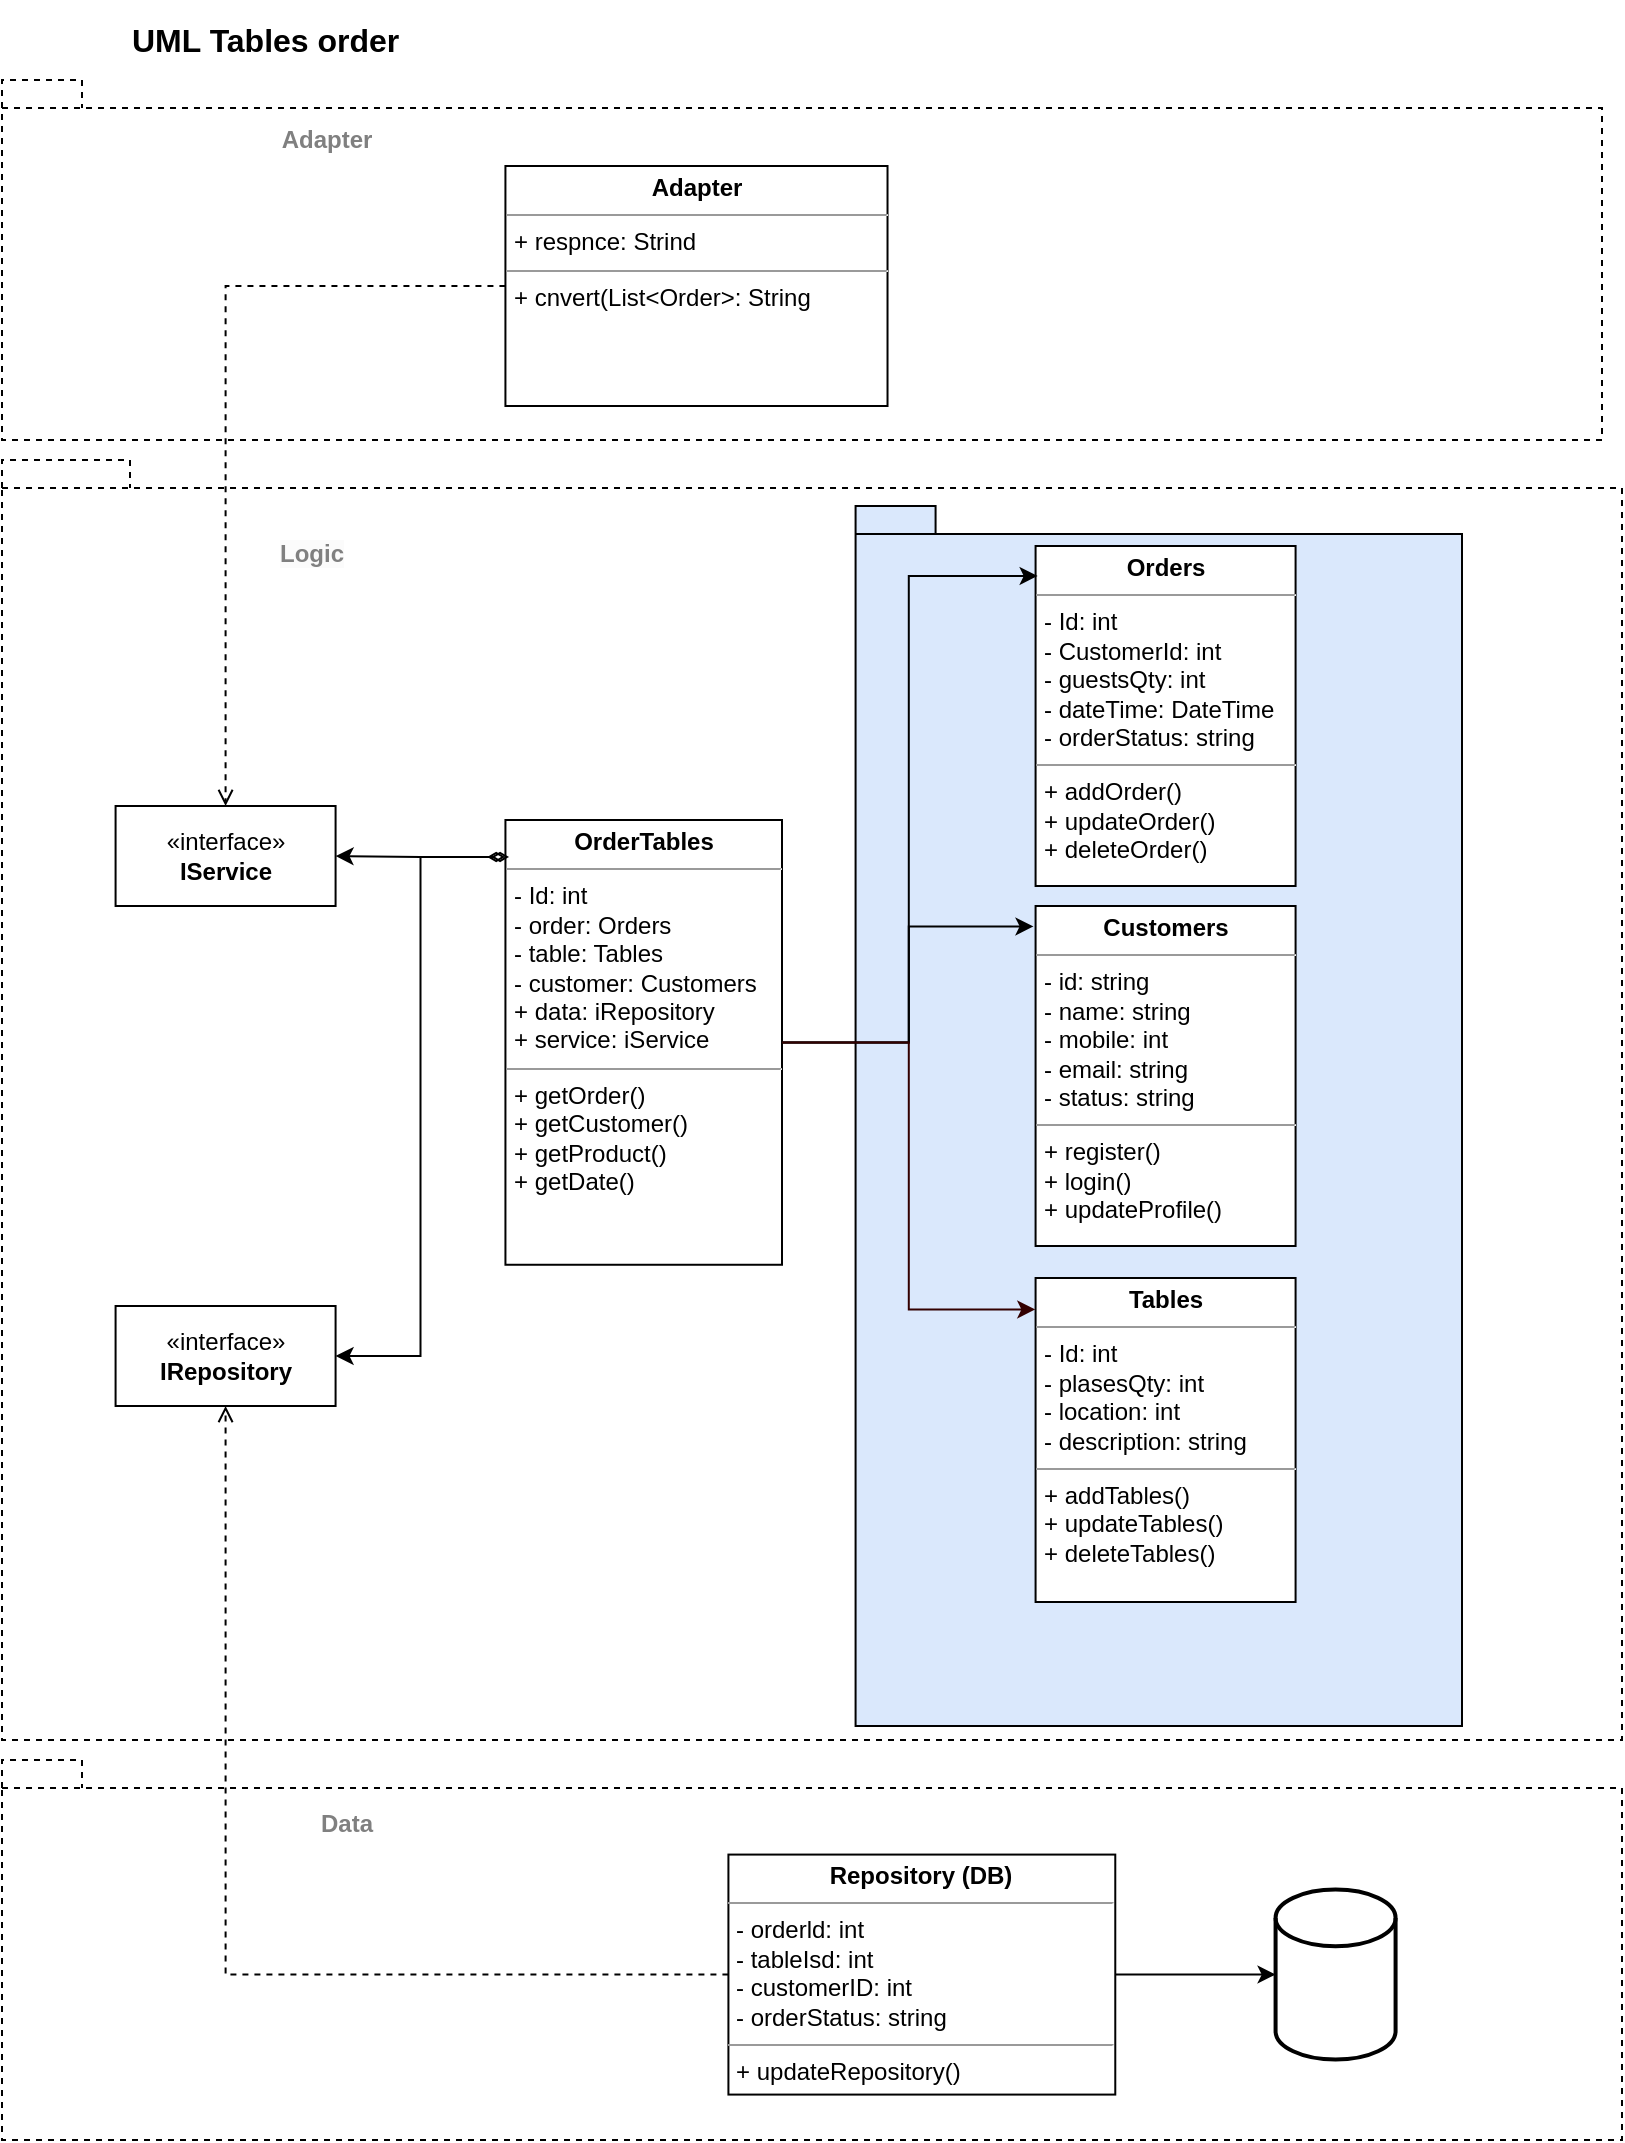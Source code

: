 <mxfile version="22.1.2" type="device" pages="2">
  <diagram name="Page-1" id="c4acf3e9-155e-7222-9cf6-157b1a14988f">
    <mxGraphModel dx="1020" dy="933" grid="1" gridSize="10" guides="1" tooltips="1" connect="1" arrows="1" fold="1" page="1" pageScale="1" pageWidth="850" pageHeight="1100" background="none" math="0" shadow="0">
      <root>
        <mxCell id="0" />
        <mxCell id="1" parent="0" />
        <mxCell id="9NU47ijZD71riAHerRqN-45" value="&lt;div style=&quot;&quot;&gt;&lt;br&gt;&lt;/div&gt;" style="shape=folder;fontStyle=1;spacingTop=10;tabWidth=40;tabHeight=14;tabPosition=left;html=1;whiteSpace=wrap;align=left;dashed=1;shadow=0;" parent="1" vertex="1">
          <mxGeometry x="20" y="240" width="810" height="640" as="geometry" />
        </mxCell>
        <mxCell id="9NU47ijZD71riAHerRqN-47" value="" style="group;shadow=0;" parent="1" vertex="1" connectable="0">
          <mxGeometry x="20" y="890" width="810" height="190" as="geometry" />
        </mxCell>
        <mxCell id="9NU47ijZD71riAHerRqN-48" value="&lt;div style=&quot;&quot;&gt;&lt;br&gt;&lt;/div&gt;" style="shape=folder;fontStyle=1;spacingTop=10;tabWidth=40;tabHeight=14;tabPosition=left;html=1;whiteSpace=wrap;align=left;dashed=1;shadow=0;" parent="9NU47ijZD71riAHerRqN-47" vertex="1">
          <mxGeometry width="810.0" height="190" as="geometry" />
        </mxCell>
        <mxCell id="9NU47ijZD71riAHerRqN-44" value="" style="group;shadow=0;" parent="1" vertex="1" connectable="0">
          <mxGeometry x="20" y="50" width="800" height="1000.29" as="geometry" />
        </mxCell>
        <mxCell id="9NU47ijZD71riAHerRqN-38" value="&lt;div style=&quot;&quot;&gt;&lt;br&gt;&lt;/div&gt;" style="shape=folder;fontStyle=1;spacingTop=10;tabWidth=40;tabHeight=14;tabPosition=left;html=1;whiteSpace=wrap;align=left;dashed=1;shadow=0;" parent="9NU47ijZD71riAHerRqN-44" vertex="1">
          <mxGeometry width="800.0" height="180" as="geometry" />
        </mxCell>
        <mxCell id="jUD_TaeDgIcKzW5B5yW_-28" value="package" style="shape=folder;fontStyle=1;spacingTop=10;tabWidth=40;tabHeight=14;tabPosition=left;html=1;whiteSpace=wrap;fillColor=#dae8fc;strokeColor=#000000;shadow=0;" parent="9NU47ijZD71riAHerRqN-44" vertex="1">
          <mxGeometry x="426.79" y="213" width="303.21" height="610" as="geometry" />
        </mxCell>
        <mxCell id="9NU47ijZD71riAHerRqN-49" value="&lt;font color=&quot;#808080&quot;&gt;Data&lt;/font&gt;" style="text;align=center;fontStyle=1;verticalAlign=middle;spacingLeft=3;spacingRight=3;strokeColor=none;rotatable=0;points=[[0,0.5],[1,0.5]];portConstraint=eastwest;html=1;shadow=0;" parent="9NU47ijZD71riAHerRqN-44" vertex="1">
          <mxGeometry x="126.788" y="857.778" width="91.268" height="27.444" as="geometry" />
        </mxCell>
        <mxCell id="9NU47ijZD71riAHerRqN-15" value="&lt;p style=&quot;margin:0px;margin-top:4px;text-align:center;&quot;&gt;&lt;b style=&quot;border-color: var(--border-color);&quot;&gt;Repository (DB)&lt;/b&gt;&lt;br&gt;&lt;/p&gt;&lt;hr size=&quot;1&quot;&gt;&lt;p style=&quot;margin:0px;margin-left:4px;&quot;&gt;- orderld: int&lt;/p&gt;&lt;p style=&quot;margin:0px;margin-left:4px;&quot;&gt;- tableIsd: int&lt;/p&gt;&lt;p style=&quot;margin:0px;margin-left:4px;&quot;&gt;- customerID: int&lt;/p&gt;&lt;p style=&quot;margin:0px;margin-left:4px;&quot;&gt;- orderStatus: string&lt;/p&gt;&lt;hr size=&quot;1&quot;&gt;&lt;p style=&quot;margin:0px;margin-left:4px;&quot;&gt;+ updateRepository()&lt;br&gt;&lt;/p&gt;" style="verticalAlign=top;align=left;overflow=fill;fontSize=12;fontFamily=Helvetica;html=1;whiteSpace=wrap;shadow=0;" parent="9NU47ijZD71riAHerRqN-44" vertex="1">
          <mxGeometry x="363.21" y="887.29" width="193.43" height="120" as="geometry" />
        </mxCell>
        <mxCell id="jUD_TaeDgIcKzW5B5yW_-29" value="" style="strokeWidth=2;html=1;shape=mxgraph.flowchart.database;whiteSpace=wrap;shadow=0;" parent="9NU47ijZD71riAHerRqN-44" vertex="1">
          <mxGeometry x="636.79" y="904.79" width="60" height="85" as="geometry" />
        </mxCell>
        <mxCell id="jUD_TaeDgIcKzW5B5yW_-30" value="" style="edgeStyle=orthogonalEdgeStyle;rounded=0;orthogonalLoop=1;jettySize=auto;html=1;shadow=0;" parent="9NU47ijZD71riAHerRqN-44" source="9NU47ijZD71riAHerRqN-15" target="jUD_TaeDgIcKzW5B5yW_-29" edge="1">
          <mxGeometry relative="1" as="geometry" />
        </mxCell>
        <mxCell id="9NU47ijZD71riAHerRqN-39" value="&lt;font color=&quot;#808080&quot;&gt;Adapter&lt;/font&gt;" style="text;align=center;fontStyle=1;verticalAlign=middle;spacingLeft=3;spacingRight=3;strokeColor=none;rotatable=0;points=[[0,0.5],[1,0.5]];portConstraint=eastwest;html=1;shadow=0;" parent="9NU47ijZD71riAHerRqN-44" vertex="1">
          <mxGeometry x="116.788" y="17" width="90.141" height="26" as="geometry" />
        </mxCell>
        <mxCell id="9NU47ijZD71riAHerRqN-5" value="&lt;p style=&quot;margin:0px;margin-top:4px;text-align:center;&quot;&gt;&lt;b&gt;Adapter&lt;/b&gt;&lt;br&gt;&lt;/p&gt;&lt;hr size=&quot;1&quot;&gt;&lt;p style=&quot;margin:0px;margin-left:4px;&quot;&gt;+ respnce: Strind&lt;/p&gt;&lt;hr size=&quot;1&quot;&gt;&lt;p style=&quot;margin:0px;margin-left:4px;&quot;&gt;+ cnvert(List&amp;lt;Order&amp;gt;: String&lt;br&gt;&lt;/p&gt;" style="verticalAlign=top;align=left;overflow=fill;fontSize=12;fontFamily=Helvetica;html=1;whiteSpace=wrap;shadow=0;" parent="9NU47ijZD71riAHerRqN-44" vertex="1">
          <mxGeometry x="251.715" y="43" width="191.045" height="120" as="geometry" />
        </mxCell>
        <mxCell id="9NU47ijZD71riAHerRqN-6" value="&lt;p style=&quot;margin:0px;margin-top:4px;text-align:center;&quot;&gt;&lt;b&gt;Customers&lt;/b&gt;&lt;br&gt;&lt;/p&gt;&lt;hr size=&quot;1&quot;&gt;&lt;p style=&quot;border-color: var(--border-color); margin: 0px 0px 0px 4px;&quot;&gt;- id: string&lt;/p&gt;&lt;p style=&quot;border-color: var(--border-color); margin: 0px 0px 0px 4px;&quot;&gt;- name: string&lt;/p&gt;&lt;p style=&quot;border-color: var(--border-color); margin: 0px 0px 0px 4px;&quot;&gt;- mobile: int&lt;/p&gt;&lt;p style=&quot;border-color: var(--border-color); margin: 0px 0px 0px 4px;&quot;&gt;- email: string&lt;/p&gt;&lt;p style=&quot;border-color: var(--border-color); margin: 0px 0px 0px 4px;&quot;&gt;- status: string&lt;/p&gt;&lt;hr style=&quot;border-color: var(--border-color);&quot; size=&quot;1&quot;&gt;&lt;p style=&quot;border-color: var(--border-color); margin: 0px 0px 0px 4px;&quot;&gt;+ register()&lt;/p&gt;&lt;p style=&quot;border-color: var(--border-color); margin: 0px 0px 0px 4px;&quot;&gt;+ login()&lt;/p&gt;&lt;p style=&quot;border-color: var(--border-color); margin: 0px 0px 0px 4px;&quot;&gt;+ updateProfile()&lt;/p&gt;" style="verticalAlign=top;align=left;overflow=fill;fontSize=12;fontFamily=Helvetica;html=1;whiteSpace=wrap;shadow=0;" parent="9NU47ijZD71riAHerRqN-44" vertex="1">
          <mxGeometry x="516.79" y="413" width="130" height="170" as="geometry" />
        </mxCell>
        <mxCell id="9NU47ijZD71riAHerRqN-8" value="&lt;p style=&quot;margin:0px;margin-top:4px;text-align:center;&quot;&gt;&lt;b&gt;Orders&lt;/b&gt;&lt;br&gt;&lt;/p&gt;&lt;hr size=&quot;1&quot;&gt;&lt;p style=&quot;margin:0px;margin-left:4px;&quot;&gt;- Id: int&lt;/p&gt;&lt;p style=&quot;margin:0px;margin-left:4px;&quot;&gt;- CustomerId: int&lt;/p&gt;&lt;p style=&quot;margin:0px;margin-left:4px;&quot;&gt;- guestsQty: int&lt;/p&gt;&lt;p style=&quot;margin:0px;margin-left:4px;&quot;&gt;- dateTime: DateTime&lt;/p&gt;&lt;p style=&quot;margin:0px;margin-left:4px;&quot;&gt;- orderStatus: string&lt;/p&gt;&lt;hr size=&quot;1&quot;&gt;&lt;p style=&quot;margin:0px;margin-left:4px;&quot;&gt;+ addOrder()&lt;/p&gt;&lt;p style=&quot;margin:0px;margin-left:4px;&quot;&gt;+ updateOrder()&lt;/p&gt;&lt;p style=&quot;margin:0px;margin-left:4px;&quot;&gt;+ deleteOrder()&lt;/p&gt;" style="verticalAlign=top;align=left;overflow=fill;fontSize=12;fontFamily=Helvetica;html=1;whiteSpace=wrap;shadow=0;" parent="9NU47ijZD71riAHerRqN-44" vertex="1">
          <mxGeometry x="516.79" y="233" width="130" height="170" as="geometry" />
        </mxCell>
        <mxCell id="9NU47ijZD71riAHerRqN-46" value="&lt;span style=&quot;color: rgb(128, 128, 128); font-family: Helvetica; font-size: 12px; font-style: normal; font-variant-ligatures: normal; font-variant-caps: normal; font-weight: 700; letter-spacing: normal; orphans: 2; text-align: center; text-indent: 0px; text-transform: none; widows: 2; word-spacing: 0px; -webkit-text-stroke-width: 0px; background-color: rgb(251, 251, 251); text-decoration-thickness: initial; text-decoration-style: initial; text-decoration-color: initial; float: none; display: inline !important;&quot;&gt;Logic&lt;/span&gt;" style="text;whiteSpace=wrap;html=1;shadow=0;" parent="9NU47ijZD71riAHerRqN-44" vertex="1">
          <mxGeometry x="136.79" y="223" width="110" height="40" as="geometry" />
        </mxCell>
        <mxCell id="kOnP5wtjVM1S4T5sAhUv-5" value="«interface»&lt;br&gt;&lt;b&gt;IService&lt;/b&gt;" style="html=1;whiteSpace=wrap;shadow=0;" parent="9NU47ijZD71riAHerRqN-44" vertex="1">
          <mxGeometry x="56.79" y="363" width="110" height="50" as="geometry" />
        </mxCell>
        <mxCell id="kOnP5wtjVM1S4T5sAhUv-6" value="«interface»&lt;br&gt;&lt;b&gt;IRepository&lt;/b&gt;" style="html=1;whiteSpace=wrap;shadow=0;" parent="9NU47ijZD71riAHerRqN-44" vertex="1">
          <mxGeometry x="56.79" y="613" width="110" height="50" as="geometry" />
        </mxCell>
        <mxCell id="jUD_TaeDgIcKzW5B5yW_-3" value="&lt;p style=&quot;margin:0px;margin-top:4px;text-align:center;&quot;&gt;&lt;b&gt;OrderTables&lt;/b&gt;&lt;br&gt;&lt;/p&gt;&lt;hr size=&quot;1&quot;&gt;&lt;p style=&quot;margin:0px;margin-left:4px;&quot;&gt;- Id: int&lt;/p&gt;&lt;p style=&quot;margin:0px;margin-left:4px;&quot;&gt;- order: Orders&lt;/p&gt;&lt;p style=&quot;border-color: var(--border-color); margin: 0px 0px 0px 4px;&quot;&gt;- table: Tables&lt;/p&gt;&lt;p style=&quot;border-color: var(--border-color); margin: 0px 0px 0px 4px;&quot;&gt;- customer: Customers&lt;/p&gt;&lt;p style=&quot;border-color: var(--border-color); margin: 0px 0px 0px 4px;&quot;&gt;+ data: iRepository&lt;/p&gt;&lt;p style=&quot;border-color: var(--border-color); margin: 0px 0px 0px 4px;&quot;&gt;+ service: iService&lt;/p&gt;&lt;hr size=&quot;1&quot;&gt;&lt;p style=&quot;margin:0px;margin-left:4px;&quot;&gt;+ getOrder()&lt;/p&gt;&lt;p style=&quot;border-color: var(--border-color); margin: 0px 0px 0px 4px;&quot;&gt;+ getCustomer()&lt;/p&gt;&lt;p style=&quot;border-color: var(--border-color); margin: 0px 0px 0px 4px;&quot;&gt;+ getProduct()&lt;/p&gt;&lt;p style=&quot;border-color: var(--border-color); margin: 0px 0px 0px 4px;&quot;&gt;+ getDate()&lt;/p&gt;" style="verticalAlign=top;align=left;overflow=fill;fontSize=12;fontFamily=Helvetica;html=1;whiteSpace=wrap;shadow=0;" parent="9NU47ijZD71riAHerRqN-44" vertex="1">
          <mxGeometry x="251.72" y="370" width="138.28" height="222.38" as="geometry" />
        </mxCell>
        <mxCell id="jUD_TaeDgIcKzW5B5yW_-4" style="edgeStyle=orthogonalEdgeStyle;rounded=0;orthogonalLoop=1;jettySize=auto;html=1;entryX=0.5;entryY=0;entryDx=0;entryDy=0;dashed=1;endArrow=open;endFill=0;shadow=0;" parent="9NU47ijZD71riAHerRqN-44" source="9NU47ijZD71riAHerRqN-5" target="kOnP5wtjVM1S4T5sAhUv-5" edge="1">
          <mxGeometry relative="1" as="geometry" />
        </mxCell>
        <mxCell id="jUD_TaeDgIcKzW5B5yW_-8" value="&lt;p style=&quot;margin:0px;margin-top:4px;text-align:center;&quot;&gt;&lt;b&gt;Tables&lt;/b&gt;&lt;br&gt;&lt;/p&gt;&lt;hr size=&quot;1&quot;&gt;&lt;p style=&quot;margin:0px;margin-left:4px;&quot;&gt;- Id: int&lt;/p&gt;&lt;p style=&quot;margin:0px;margin-left:4px;&quot;&gt;- plasesQty: int&lt;/p&gt;&lt;p style=&quot;margin:0px;margin-left:4px;&quot;&gt;- location: int&lt;/p&gt;&lt;p style=&quot;margin:0px;margin-left:4px;&quot;&gt;- description: string&lt;/p&gt;&lt;hr size=&quot;1&quot;&gt;&lt;p style=&quot;margin:0px;margin-left:4px;&quot;&gt;+ addTables()&lt;/p&gt;&lt;p style=&quot;margin:0px;margin-left:4px;&quot;&gt;+ updateTables()&lt;/p&gt;&lt;p style=&quot;margin:0px;margin-left:4px;&quot;&gt;+ deleteTables()&lt;/p&gt;" style="verticalAlign=top;align=left;overflow=fill;fontSize=12;fontFamily=Helvetica;html=1;whiteSpace=wrap;shadow=0;" parent="9NU47ijZD71riAHerRqN-44" vertex="1">
          <mxGeometry x="516.79" y="599" width="130" height="162" as="geometry" />
        </mxCell>
        <mxCell id="jUD_TaeDgIcKzW5B5yW_-14" style="edgeStyle=orthogonalEdgeStyle;rounded=0;orthogonalLoop=1;jettySize=auto;html=1;startArrow=diamondThin;startFill=0;exitX=0.013;exitY=0.083;exitDx=0;exitDy=0;entryX=1;entryY=0.5;entryDx=0;entryDy=0;exitPerimeter=0;shadow=0;" parent="9NU47ijZD71riAHerRqN-44" source="jUD_TaeDgIcKzW5B5yW_-3" target="kOnP5wtjVM1S4T5sAhUv-6" edge="1">
          <mxGeometry relative="1" as="geometry">
            <mxPoint x="296.79" y="513" as="sourcePoint" />
            <mxPoint x="246.79" y="633" as="targetPoint" />
          </mxGeometry>
        </mxCell>
        <mxCell id="jUD_TaeDgIcKzW5B5yW_-15" style="edgeStyle=orthogonalEdgeStyle;rounded=0;orthogonalLoop=1;jettySize=auto;html=1;entryX=1;entryY=0.5;entryDx=0;entryDy=0;startArrow=diamondThin;startFill=0;exitX=-0.001;exitY=0.083;exitDx=0;exitDy=0;exitPerimeter=0;shadow=0;" parent="9NU47ijZD71riAHerRqN-44" source="jUD_TaeDgIcKzW5B5yW_-3" target="kOnP5wtjVM1S4T5sAhUv-5" edge="1">
          <mxGeometry relative="1" as="geometry">
            <mxPoint x="266.79" y="503" as="sourcePoint" />
            <mxPoint x="216.79" y="558" as="targetPoint" />
          </mxGeometry>
        </mxCell>
        <mxCell id="jUD_TaeDgIcKzW5B5yW_-17" style="edgeStyle=orthogonalEdgeStyle;rounded=0;orthogonalLoop=1;jettySize=auto;html=1;entryX=-0.008;entryY=0.06;entryDx=0;entryDy=0;entryPerimeter=0;shadow=0;" parent="9NU47ijZD71riAHerRqN-44" source="jUD_TaeDgIcKzW5B5yW_-3" target="9NU47ijZD71riAHerRqN-6" edge="1">
          <mxGeometry relative="1" as="geometry" />
        </mxCell>
        <mxCell id="jUD_TaeDgIcKzW5B5yW_-24" style="edgeStyle=orthogonalEdgeStyle;rounded=0;orthogonalLoop=1;jettySize=auto;html=1;entryX=0.5;entryY=1;entryDx=0;entryDy=0;dashed=1;endArrow=open;endFill=0;exitX=0;exitY=0.5;exitDx=0;exitDy=0;shadow=0;" parent="9NU47ijZD71riAHerRqN-44" source="9NU47ijZD71riAHerRqN-15" target="kOnP5wtjVM1S4T5sAhUv-6" edge="1">
          <mxGeometry relative="1" as="geometry">
            <mxPoint x="271.79" y="913" as="sourcePoint" />
            <mxPoint x="166.79" y="1173" as="targetPoint" />
          </mxGeometry>
        </mxCell>
        <mxCell id="uQzZNfiUzmpAZP4s3nT4-1" style="edgeStyle=orthogonalEdgeStyle;rounded=0;orthogonalLoop=1;jettySize=auto;html=1;entryX=0.008;entryY=0.088;entryDx=0;entryDy=0;entryPerimeter=0;strokeColor=#000000;fontColor=#393C56;fillColor=#F2CC8F;" edge="1" parent="9NU47ijZD71riAHerRqN-44" source="jUD_TaeDgIcKzW5B5yW_-3" target="9NU47ijZD71riAHerRqN-8">
          <mxGeometry relative="1" as="geometry" />
        </mxCell>
        <mxCell id="uQzZNfiUzmpAZP4s3nT4-2" style="edgeStyle=orthogonalEdgeStyle;rounded=0;orthogonalLoop=1;jettySize=auto;html=1;entryX=-0.001;entryY=0.097;entryDx=0;entryDy=0;entryPerimeter=0;strokeColor=#330000;fontColor=#393C56;fillColor=#F2CC8F;" edge="1" parent="9NU47ijZD71riAHerRqN-44" source="jUD_TaeDgIcKzW5B5yW_-3" target="jUD_TaeDgIcKzW5B5yW_-8">
          <mxGeometry relative="1" as="geometry" />
        </mxCell>
        <mxCell id="9NU47ijZD71riAHerRqN-1" value="&lt;font style=&quot;font-size: 16px;&quot;&gt;UML Tables order&lt;/font&gt;" style="text;align=left;fontStyle=1;verticalAlign=middle;spacingLeft=3;spacingRight=3;strokeColor=none;rotatable=0;points=[[0,0.5],[1,0.5]];portConstraint=eastwest;html=1;fontSize=16;shadow=0;" parent="1" vertex="1">
          <mxGeometry x="80" y="10" width="150" height="40" as="geometry" />
        </mxCell>
      </root>
    </mxGraphModel>
  </diagram>
  <diagram id="TBxQAb1_R4ynRuIpGu3P" name="Страница — 2">
    <mxGraphModel dx="612" dy="560" grid="1" gridSize="10" guides="1" tooltips="1" connect="1" arrows="1" fold="1" page="1" pageScale="1" pageWidth="827" pageHeight="1169" math="0" shadow="0">
      <root>
        <mxCell id="0" />
        <mxCell id="1" parent="0" />
        <mxCell id="CGaeSN3YVyE2lDvmRuk5-1" value="" style="group" vertex="1" connectable="0" parent="1">
          <mxGeometry x="20" y="730" width="670" height="220" as="geometry" />
        </mxCell>
        <mxCell id="CGaeSN3YVyE2lDvmRuk5-2" value="&lt;div style=&quot;&quot;&gt;&lt;br&gt;&lt;/div&gt;" style="shape=folder;fontStyle=1;spacingTop=10;tabWidth=40;tabHeight=14;tabPosition=left;html=1;whiteSpace=wrap;align=left;dashed=1;" vertex="1" parent="CGaeSN3YVyE2lDvmRuk5-1">
          <mxGeometry width="670" height="220" as="geometry" />
        </mxCell>
        <mxCell id="CGaeSN3YVyE2lDvmRuk5-3" value="&lt;font color=&quot;#808080&quot;&gt;Data&lt;/font&gt;" style="text;align=center;fontStyle=1;verticalAlign=middle;spacingLeft=3;spacingRight=3;strokeColor=none;rotatable=0;points=[[0,0.5],[1,0.5]];portConstraint=eastwest;html=1;" vertex="1" parent="CGaeSN3YVyE2lDvmRuk5-1">
          <mxGeometry x="9.437" y="17.111" width="75.493" height="31.778" as="geometry" />
        </mxCell>
        <mxCell id="CGaeSN3YVyE2lDvmRuk5-4" value="&lt;p style=&quot;margin:0px;margin-top:4px;text-align:center;&quot;&gt;&lt;b style=&quot;border-color: var(--border-color);&quot;&gt;ShippingInfo&lt;/b&gt;&lt;br&gt;&lt;/p&gt;&lt;hr size=&quot;1&quot;&gt;&lt;p style=&quot;margin:0px;margin-left:4px;&quot;&gt;- shippingld: int&lt;/p&gt;&lt;p style=&quot;margin:0px;margin-left:4px;&quot;&gt;- shippingType: string&lt;/p&gt;&lt;p style=&quot;margin:0px;margin-left:4px;&quot;&gt;- shippingCost: int&lt;/p&gt;&lt;hr size=&quot;1&quot;&gt;&lt;p style=&quot;margin:0px;margin-left:4px;&quot;&gt;+ updateShippingInfo()&lt;br&gt;&lt;/p&gt;" style="verticalAlign=top;align=left;overflow=fill;fontSize=12;fontFamily=Helvetica;html=1;whiteSpace=wrap;" vertex="1" parent="CGaeSN3YVyE2lDvmRuk5-1">
          <mxGeometry x="270" y="48.891" width="160" height="125.714" as="geometry" />
        </mxCell>
        <mxCell id="CGaeSN3YVyE2lDvmRuk5-5" value="&lt;div style=&quot;&quot;&gt;&lt;br&gt;&lt;/div&gt;" style="shape=folder;fontStyle=1;spacingTop=10;tabWidth=40;tabHeight=14;tabPosition=left;html=1;whiteSpace=wrap;align=left;dashed=1;" vertex="1" parent="1">
          <mxGeometry x="20" y="250" width="670" height="460" as="geometry" />
        </mxCell>
        <mxCell id="CGaeSN3YVyE2lDvmRuk5-6" value="" style="group" vertex="1" connectable="0" parent="1">
          <mxGeometry x="20" y="60" width="670" height="180" as="geometry" />
        </mxCell>
        <mxCell id="CGaeSN3YVyE2lDvmRuk5-7" value="&lt;div style=&quot;&quot;&gt;&lt;br&gt;&lt;/div&gt;" style="shape=folder;fontStyle=1;spacingTop=10;tabWidth=40;tabHeight=14;tabPosition=left;html=1;whiteSpace=wrap;align=left;dashed=1;" vertex="1" parent="CGaeSN3YVyE2lDvmRuk5-6">
          <mxGeometry width="670" height="180" as="geometry" />
        </mxCell>
        <mxCell id="CGaeSN3YVyE2lDvmRuk5-8" value="&lt;font color=&quot;#808080&quot;&gt;Adapter&lt;/font&gt;" style="text;align=center;fontStyle=1;verticalAlign=middle;spacingLeft=3;spacingRight=3;strokeColor=none;rotatable=0;points=[[0,0.5],[1,0.5]];portConstraint=eastwest;html=1;" vertex="1" parent="CGaeSN3YVyE2lDvmRuk5-6">
          <mxGeometry x="9.437" y="14" width="75.493" height="26" as="geometry" />
        </mxCell>
        <mxCell id="CGaeSN3YVyE2lDvmRuk5-9" value="&lt;p style=&quot;margin:0px;margin-top:4px;text-align:center;&quot;&gt;&lt;b&gt;Adapter&lt;/b&gt;&lt;br&gt;&lt;/p&gt;&lt;hr size=&quot;1&quot;&gt;&lt;p style=&quot;margin:0px;margin-left:4px;&quot;&gt;+ respnce: Strind&lt;/p&gt;&lt;hr size=&quot;1&quot;&gt;&lt;p style=&quot;margin:0px;margin-left:4px;&quot;&gt;+ cnvert(List&amp;lt;Order&amp;gt;: String&lt;br&gt;&lt;/p&gt;" style="verticalAlign=top;align=left;overflow=fill;fontSize=12;fontFamily=Helvetica;html=1;whiteSpace=wrap;" vertex="1" parent="1">
          <mxGeometry x="80" y="100" width="160" height="120" as="geometry" />
        </mxCell>
        <mxCell id="CGaeSN3YVyE2lDvmRuk5-10" value="&lt;span style=&quot;color: rgb(128, 128, 128); font-family: Helvetica; font-size: 12px; font-style: normal; font-variant-ligatures: normal; font-variant-caps: normal; font-weight: 700; letter-spacing: normal; orphans: 2; text-align: center; text-indent: 0px; text-transform: none; widows: 2; word-spacing: 0px; -webkit-text-stroke-width: 0px; background-color: rgb(251, 251, 251); text-decoration-thickness: initial; text-decoration-style: initial; text-decoration-color: initial; float: none; display: inline !important;&quot;&gt;Appliction&lt;/span&gt;" style="text;whiteSpace=wrap;html=1;" vertex="1" parent="1">
          <mxGeometry x="30" y="270" width="110" height="40" as="geometry" />
        </mxCell>
      </root>
    </mxGraphModel>
  </diagram>
</mxfile>

